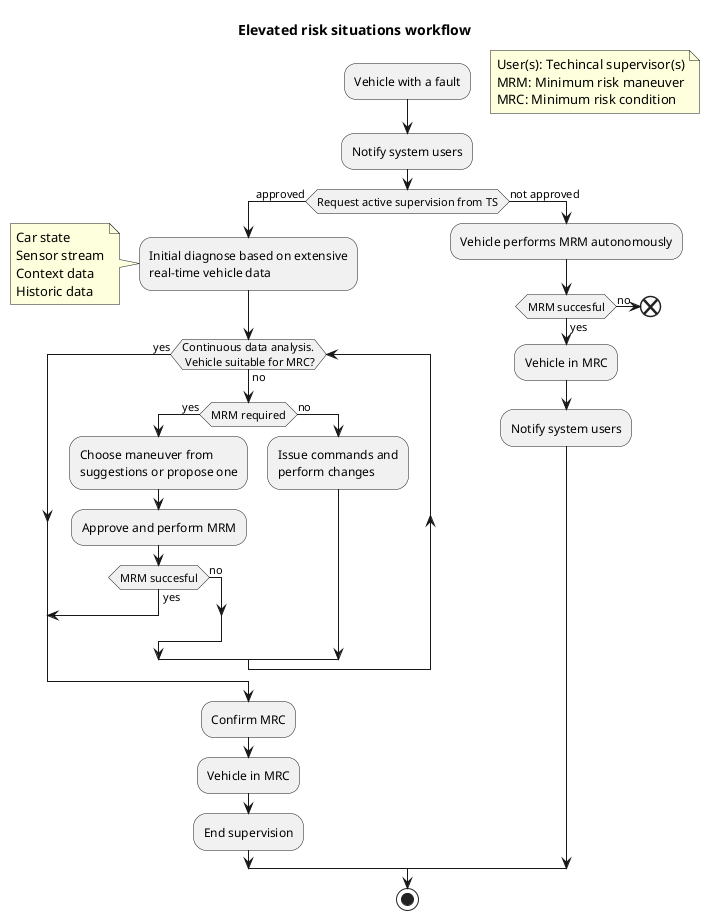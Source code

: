 @startuml "ADS fault"
skinparam ConditionEndStyle hline
title Elevated risk situations workflow


:Vehicle with a fault;

floating note right
User(s): Techincal supervisor(s)
MRM: Minimum risk maneuver
MRC: Minimum risk condition
end note

:Notify system users;

if (Request active supervision from TS) equals (approved) then

    :Initial diagnose based on extensive 
    real-time vehicle data;
    note left
        Car state
        Sensor stream
        Context data
        Historic data
    end note

    while(Continuous data analysis.\n Vehicle suitable for MRC?) is (no)
        if (MRM required) equals (yes) then
            :Choose maneuver from 
            suggestions or propose one;
            :Approve and perform MRM;

            if(MRM succesful) equals (yes) then
                break
            else (no)
            endif

        else (no)
            :Issue commands and
            perform changes;
        endif

    endwhile (yes)

    :Confirm MRC;
    :Vehicle in MRC;
    :End supervision;

else (not approved)

    :Vehicle performs MRM autonomously;
    if(MRM succesful) equals (yes) then
        :Vehicle in MRC;
        :Notify system users;
    else (no)
        end
    endif

endif
stop
@enduml
